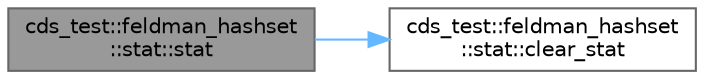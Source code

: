 digraph "cds_test::feldman_hashset::stat::stat"
{
 // LATEX_PDF_SIZE
  bgcolor="transparent";
  edge [fontname=Helvetica,fontsize=10,labelfontname=Helvetica,labelfontsize=10];
  node [fontname=Helvetica,fontsize=10,shape=box,height=0.2,width=0.4];
  rankdir="LR";
  Node1 [id="Node000001",label="cds_test::feldman_hashset\l::stat::stat",height=0.2,width=0.4,color="gray40", fillcolor="grey60", style="filled", fontcolor="black",tooltip=" "];
  Node1 -> Node2 [id="edge1_Node000001_Node000002",color="steelblue1",style="solid",tooltip=" "];
  Node2 [id="Node000002",label="cds_test::feldman_hashset\l::stat::clear_stat",height=0.2,width=0.4,color="grey40", fillcolor="white", style="filled",URL="$structcds__test_1_1feldman__hashset_1_1stat.html#a5afc6d5d887f625327c1bb0217cfda38",tooltip=" "];
}
